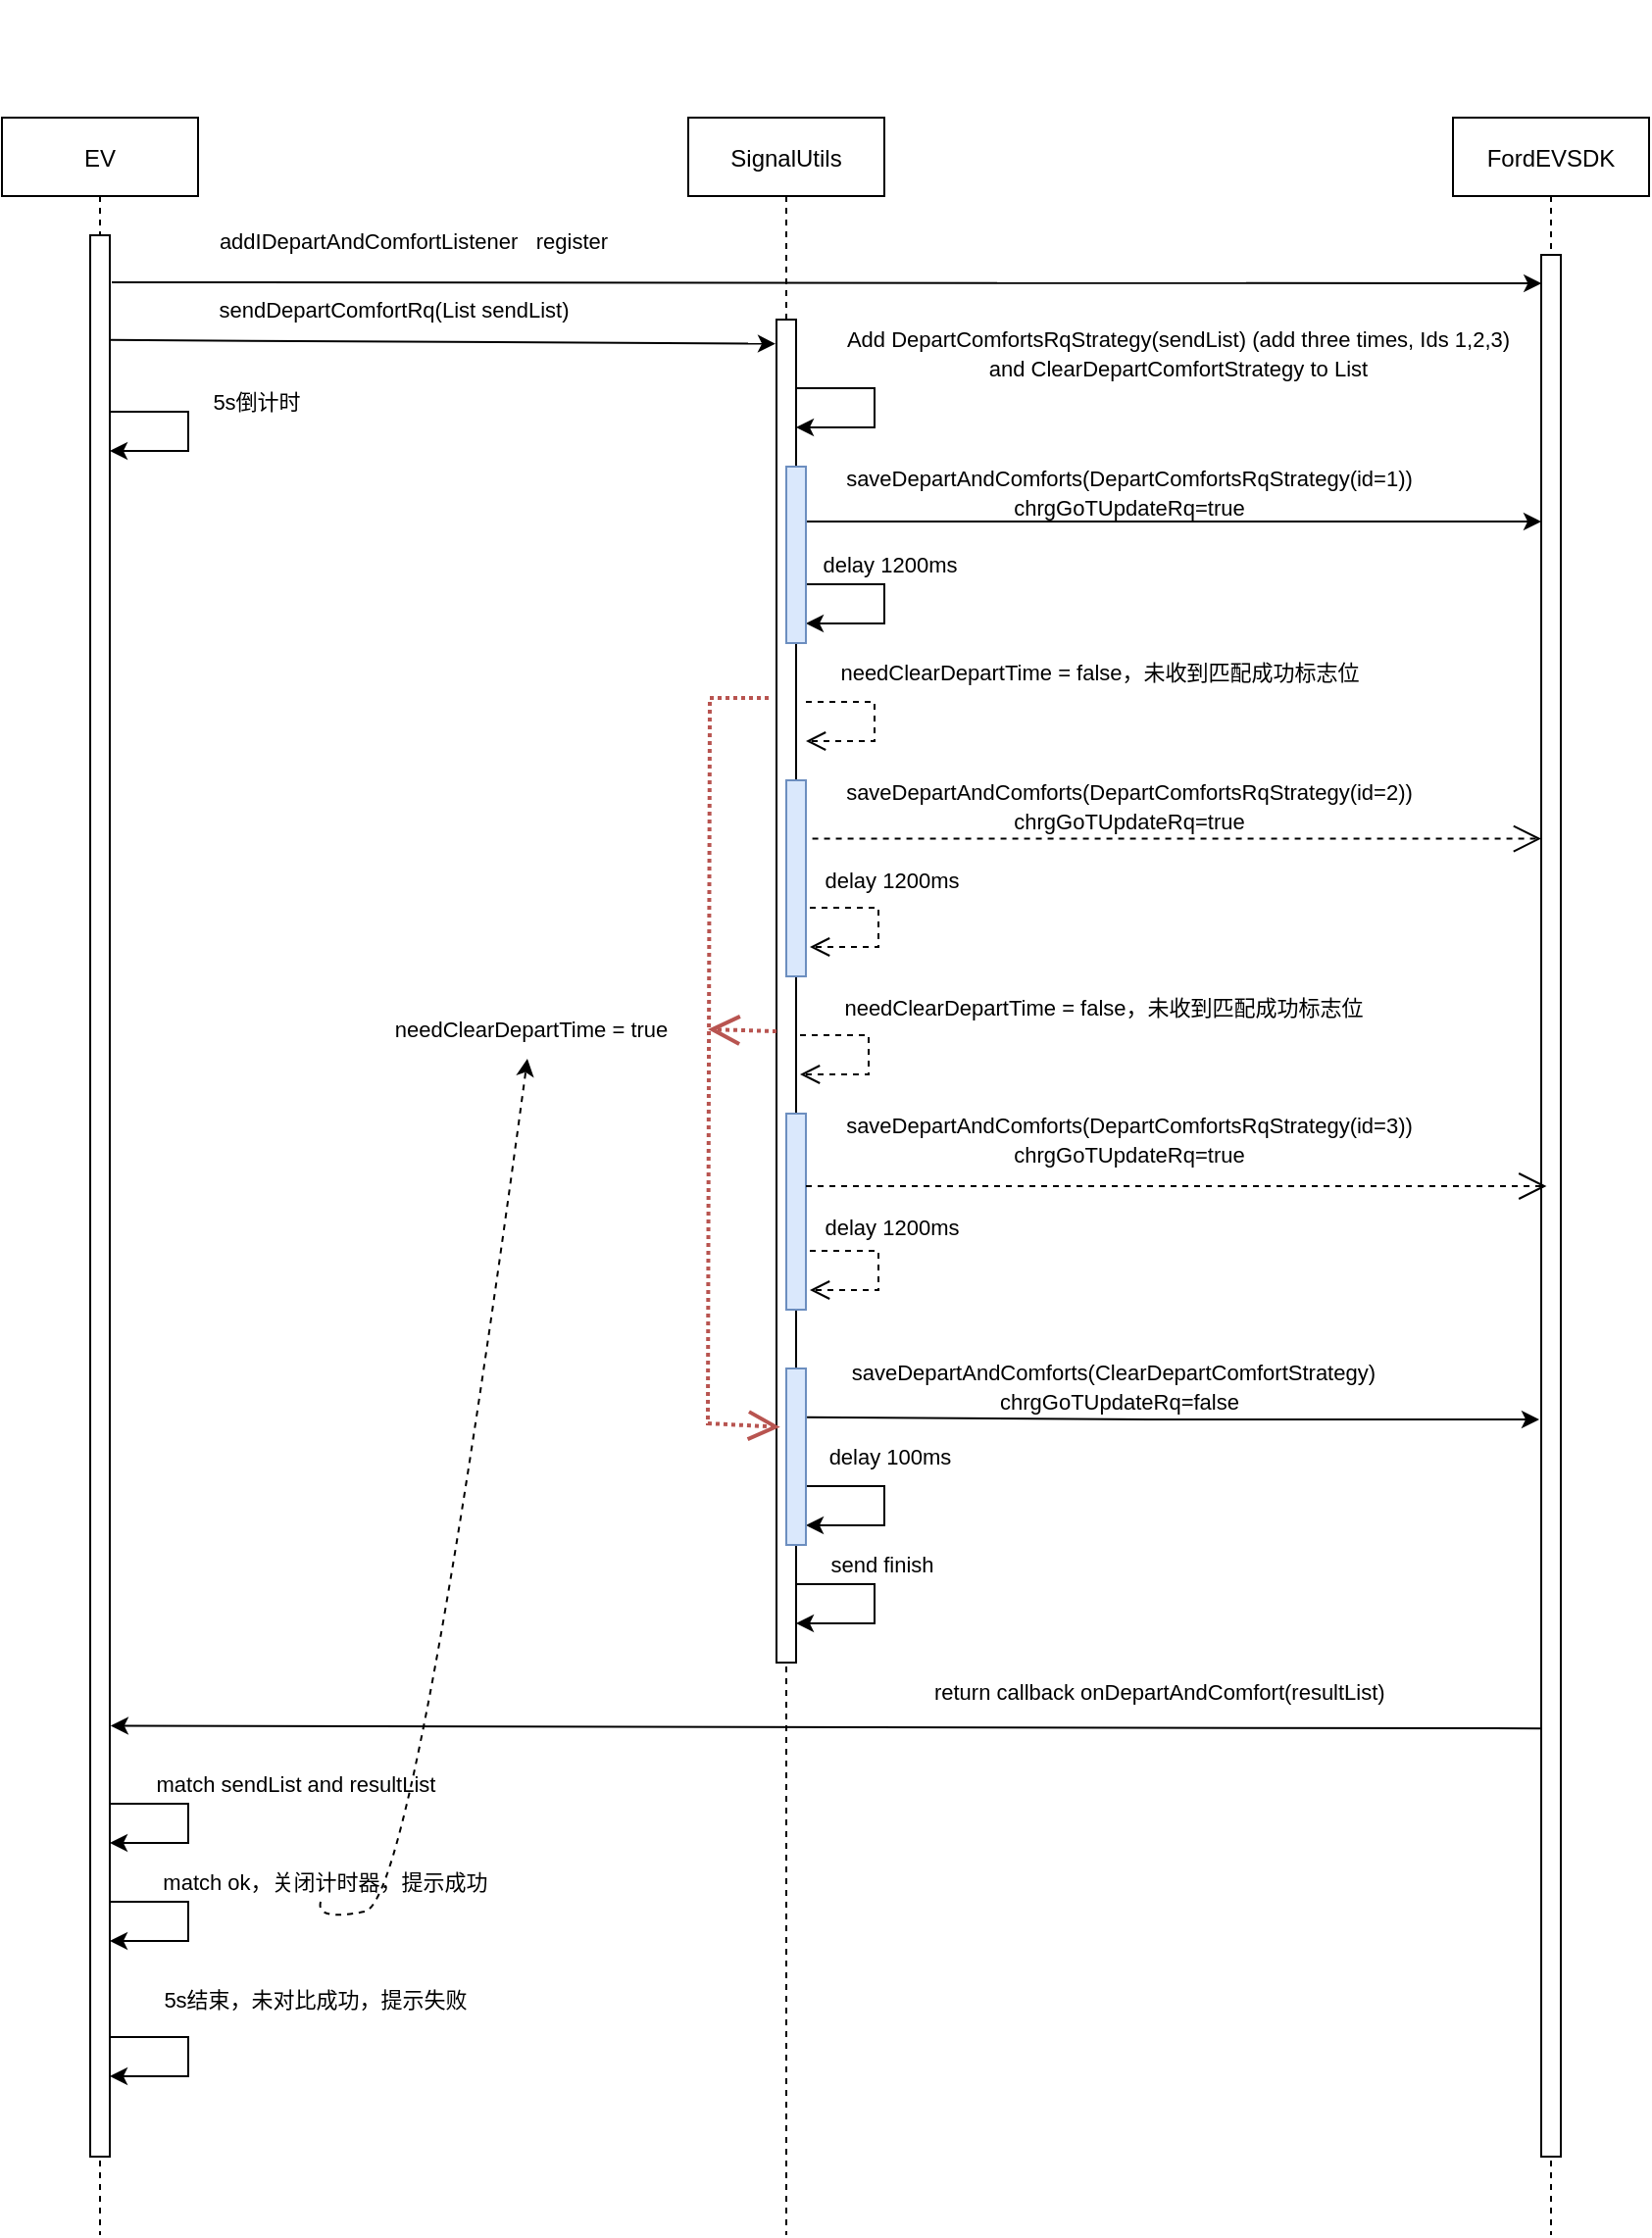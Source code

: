 <mxfile version="17.1.3" type="github" pages="2"><diagram id="kgpKYQtTHZ0yAKxKKP6v" name="Page-1"><mxGraphModel dx="946" dy="494" grid="1" gridSize="10" guides="1" tooltips="1" connect="1" arrows="1" fold="1" page="1" pageScale="1" pageWidth="827" pageHeight="1169" background="#FFFFFF" math="0" shadow="0"><root><mxCell id="0"/><mxCell id="1" parent="0"/><mxCell id="3nuBFxr9cyL0pnOWT2aG-1" value="EV" style="shape=umlLifeline;perimeter=lifelinePerimeter;container=1;collapsible=0;recursiveResize=0;rounded=0;shadow=0;strokeWidth=1;" parent="1" vertex="1"><mxGeometry y="80" width="100" height="1080" as="geometry"/></mxCell><mxCell id="3nuBFxr9cyL0pnOWT2aG-2" value="" style="points=[];perimeter=orthogonalPerimeter;rounded=0;shadow=0;strokeWidth=1;" parent="3nuBFxr9cyL0pnOWT2aG-1" vertex="1"><mxGeometry x="45" y="60" width="10" height="980" as="geometry"/></mxCell><object label="" custom="guaiwuai" placeholders="1" id="u33PJABIVeBGlyHbXben-40"><mxCell style="endArrow=classic;html=1;rounded=0;" parent="3nuBFxr9cyL0pnOWT2aG-1" edge="1"><mxGeometry width="50" height="50" relative="1" as="geometry"><mxPoint x="55" y="860" as="sourcePoint"/><mxPoint x="55" y="880" as="targetPoint"/><Array as="points"><mxPoint x="95" y="860"/><mxPoint x="95" y="880"/></Array></mxGeometry></mxCell></object><object label="" custom="guaiwuai" placeholders="1" id="u33PJABIVeBGlyHbXben-51"><mxCell style="endArrow=classic;html=1;rounded=0;" parent="3nuBFxr9cyL0pnOWT2aG-1" edge="1"><mxGeometry width="50" height="50" relative="1" as="geometry"><mxPoint x="55" y="150" as="sourcePoint"/><mxPoint x="55" y="170" as="targetPoint"/><Array as="points"><mxPoint x="95" y="150"/><mxPoint x="95" y="170"/></Array></mxGeometry></mxCell></object><object label="" custom="guaiwuai" placeholders="1" id="u33PJABIVeBGlyHbXben-52"><mxCell style="endArrow=classic;html=1;rounded=0;" parent="3nuBFxr9cyL0pnOWT2aG-1" edge="1"><mxGeometry width="50" height="50" relative="1" as="geometry"><mxPoint x="55" y="979" as="sourcePoint"/><mxPoint x="55" y="999" as="targetPoint"/><Array as="points"><mxPoint x="95" y="979"/><mxPoint x="95" y="999"/></Array></mxGeometry></mxCell></object><mxCell id="3nuBFxr9cyL0pnOWT2aG-5" value="SignalUtils" style="shape=umlLifeline;perimeter=lifelinePerimeter;container=1;collapsible=0;recursiveResize=0;rounded=0;shadow=0;strokeWidth=1;" parent="1" vertex="1"><mxGeometry x="350" y="80" width="100" height="1080" as="geometry"/></mxCell><mxCell id="3nuBFxr9cyL0pnOWT2aG-6" value="" style="points=[];perimeter=orthogonalPerimeter;rounded=0;shadow=0;strokeWidth=1;" parent="3nuBFxr9cyL0pnOWT2aG-5" vertex="1"><mxGeometry x="45" y="103" width="10" height="685" as="geometry"/></mxCell><mxCell id="We_G-KZyb0YQPLkmT-2E-84" value="" style="html=1;verticalAlign=bottom;endArrow=open;dashed=1;endSize=8;rounded=0;labelBackgroundColor=none;fontFamily=Verdana;fontSize=12;fontColor=#000000;" parent="3nuBFxr9cyL0pnOWT2aG-5" edge="1"><mxGeometry relative="1" as="geometry"><mxPoint x="60" y="298" as="sourcePoint"/><mxPoint x="60" y="318" as="targetPoint"/><Array as="points"><mxPoint x="95" y="298"/><mxPoint x="95" y="318"/></Array></mxGeometry></mxCell><object label="" custom="guaiwuai" placeholders="1" id="-BcTEHxaipuHjrKjKRAh-2"><mxCell style="endArrow=classic;html=1;rounded=0;" parent="3nuBFxr9cyL0pnOWT2aG-5" edge="1"><mxGeometry width="50" height="50" relative="1" as="geometry"><mxPoint x="60" y="238" as="sourcePoint"/><mxPoint x="60" y="258" as="targetPoint"/><Array as="points"><mxPoint x="100" y="238"/><mxPoint x="100" y="258"/></Array></mxGeometry></mxCell></object><object label="" custom="guaiwuai" placeholders="1" id="u33PJABIVeBGlyHbXben-1"><mxCell style="endArrow=classic;html=1;rounded=0;" parent="3nuBFxr9cyL0pnOWT2aG-5" edge="1"><mxGeometry width="50" height="50" relative="1" as="geometry"><mxPoint x="55.0" y="138" as="sourcePoint"/><mxPoint x="55.0" y="158" as="targetPoint"/><Array as="points"><mxPoint x="95" y="138"/><mxPoint x="95" y="158"/></Array></mxGeometry></mxCell></object><mxCell id="u33PJABIVeBGlyHbXben-8" value="" style="html=1;verticalAlign=bottom;endArrow=open;dashed=1;endSize=8;rounded=0;labelBackgroundColor=none;fontFamily=Verdana;fontSize=12;fontColor=#000000;" parent="3nuBFxr9cyL0pnOWT2aG-5" edge="1"><mxGeometry relative="1" as="geometry"><mxPoint x="62" y="403" as="sourcePoint"/><mxPoint x="62" y="423" as="targetPoint"/><Array as="points"><mxPoint x="97" y="403"/><mxPoint x="97" y="423"/></Array></mxGeometry></mxCell><mxCell id="u33PJABIVeBGlyHbXben-11" value="" style="html=1;verticalAlign=bottom;endArrow=open;dashed=1;endSize=8;rounded=0;labelBackgroundColor=none;fontFamily=Verdana;fontSize=12;fontColor=#000000;" parent="3nuBFxr9cyL0pnOWT2aG-5" edge="1"><mxGeometry relative="1" as="geometry"><mxPoint x="57" y="468" as="sourcePoint"/><mxPoint x="57" y="488" as="targetPoint"/><Array as="points"><mxPoint x="92" y="468"/><mxPoint x="92" y="488"/></Array></mxGeometry></mxCell><mxCell id="u33PJABIVeBGlyHbXben-15" value="" style="html=1;verticalAlign=bottom;endArrow=open;dashed=1;endSize=8;rounded=0;labelBackgroundColor=none;fontFamily=Verdana;fontSize=12;fontColor=#000000;" parent="3nuBFxr9cyL0pnOWT2aG-5" edge="1"><mxGeometry relative="1" as="geometry"><mxPoint x="62" y="578" as="sourcePoint"/><mxPoint x="62" y="598" as="targetPoint"/><Array as="points"><mxPoint x="97" y="578"/><mxPoint x="97" y="598"/></Array></mxGeometry></mxCell><object label="" custom="guaiwuai" placeholders="1" id="u33PJABIVeBGlyHbXben-22"><mxCell style="endArrow=classic;html=1;rounded=0;" parent="3nuBFxr9cyL0pnOWT2aG-5" edge="1"><mxGeometry width="50" height="50" relative="1" as="geometry"><mxPoint x="60" y="698" as="sourcePoint"/><mxPoint x="60" y="718" as="targetPoint"/><Array as="points"><mxPoint x="100" y="698"/><mxPoint x="100" y="718"/></Array></mxGeometry></mxCell></object><mxCell id="u33PJABIVeBGlyHbXben-25" value="" style="endArrow=open;endSize=12;dashed=1;html=1;rounded=0;horizontal=1;fontColor=default;labelBackgroundColor=#00CCCC;fillColor=#f8cecc;strokeColor=#b85450;strokeWidth=2;dashPattern=1 1;entryX=-0.314;entryY=0.332;entryDx=0;entryDy=0;entryPerimeter=0;" parent="3nuBFxr9cyL0pnOWT2aG-5" target="u33PJABIVeBGlyHbXben-31" edge="1"><mxGeometry x="-0.037" y="-80" width="160" relative="1" as="geometry"><mxPoint x="41" y="296" as="sourcePoint"/><mxPoint x="44" y="661.75" as="targetPoint"/><Array as="points"><mxPoint x="11" y="296"/><mxPoint x="10" y="666"/></Array><mxPoint y="1" as="offset"/></mxGeometry></mxCell><mxCell id="u33PJABIVeBGlyHbXben-26" value="" style="endArrow=open;endSize=12;dashed=1;html=1;rounded=0;fillColor=#f8cecc;strokeColor=#b85450;strokeWidth=2;dashPattern=1 1;" parent="3nuBFxr9cyL0pnOWT2aG-5" edge="1"><mxGeometry width="160" relative="1" as="geometry"><mxPoint x="45" y="466" as="sourcePoint"/><mxPoint x="10" y="465" as="targetPoint"/></mxGeometry></mxCell><mxCell id="u33PJABIVeBGlyHbXben-30" value="" style="points=[];perimeter=orthogonalPerimeter;rounded=0;shadow=0;strokeWidth=1;fillColor=#dae8fc;strokeColor=#6c8ebf;" parent="3nuBFxr9cyL0pnOWT2aG-5" vertex="1"><mxGeometry x="50" y="508" width="10" height="100" as="geometry"/></mxCell><mxCell id="u33PJABIVeBGlyHbXben-31" value="" style="points=[];perimeter=orthogonalPerimeter;rounded=0;shadow=0;strokeWidth=1;fillColor=#dae8fc;strokeColor=#6c8ebf;" parent="3nuBFxr9cyL0pnOWT2aG-5" vertex="1"><mxGeometry x="50" y="638" width="10" height="90" as="geometry"/></mxCell><object label="" custom="guaiwuai" placeholders="1" id="u33PJABIVeBGlyHbXben-34"><mxCell style="endArrow=classic;html=1;rounded=0;" parent="3nuBFxr9cyL0pnOWT2aG-5" edge="1"><mxGeometry width="50" height="50" relative="1" as="geometry"><mxPoint x="55" y="748" as="sourcePoint"/><mxPoint x="55" y="768" as="targetPoint"/><Array as="points"><mxPoint x="95" y="748"/><mxPoint x="95" y="768"/></Array></mxGeometry></mxCell></object><mxCell id="We_G-KZyb0YQPLkmT-2E-6" value="FordEVSDK" style="shape=umlLifeline;perimeter=lifelinePerimeter;container=1;collapsible=0;recursiveResize=0;rounded=0;shadow=0;strokeWidth=1;" parent="1" vertex="1"><mxGeometry x="740" y="80" width="100" height="1080" as="geometry"/></mxCell><mxCell id="We_G-KZyb0YQPLkmT-2E-7" value="" style="points=[];perimeter=orthogonalPerimeter;rounded=0;shadow=0;strokeWidth=1;" parent="We_G-KZyb0YQPLkmT-2E-6" vertex="1"><mxGeometry x="45" y="70" width="10" height="970" as="geometry"/></mxCell><mxCell id="We_G-KZyb0YQPLkmT-2E-46" value="&lt;span style=&quot;font-size: 11px ; background-color: rgb(255 , 255 , 255) ; line-height: 1.2&quot;&gt;&lt;font face=&quot;Helvetica&quot; style=&quot;line-height: 1&quot;&gt;sendDepartComfortRq(List sendList)&lt;/font&gt;&lt;/span&gt;" style="text;html=1;strokeColor=none;fillColor=none;align=center;verticalAlign=middle;whiteSpace=wrap;rounded=0;labelBackgroundColor=none;fontFamily=Verdana;fontColor=default;" parent="1" vertex="1"><mxGeometry x="90" y="165" width="220" height="25" as="geometry"/></mxCell><mxCell id="We_G-KZyb0YQPLkmT-2E-49" value="" style="endArrow=classic;html=1;rounded=0;labelBackgroundColor=none;fontFamily=Helvetica;fontColor=default;" parent="1" edge="1"><mxGeometry width="50" height="50" relative="1" as="geometry"><mxPoint x="405.0" y="286" as="sourcePoint"/><mxPoint x="785" y="286" as="targetPoint"/><Array as="points"><mxPoint x="575" y="286"/></Array></mxGeometry></mxCell><mxCell id="We_G-KZyb0YQPLkmT-2E-53" value="&lt;span style=&quot;font-family: &amp;quot;helvetica&amp;quot; ; font-size: 11px&quot;&gt;Add DepartComfortsRqStrategy(sendList) (add three times, Ids 1,2,3)&lt;br&gt;&lt;/span&gt;&lt;span style=&quot;font-family: &amp;quot;helvetica&amp;quot; ; font-size: 11px&quot;&gt;and ClearDepartComfortStrategy to&amp;nbsp;&lt;/span&gt;&lt;span style=&quot;font-family: &amp;quot;helvetica&amp;quot; ; font-size: 11px&quot;&gt;List&lt;/span&gt;" style="text;html=1;strokeColor=none;fillColor=none;align=center;verticalAlign=middle;whiteSpace=wrap;rounded=0;labelBackgroundColor=none;fontFamily=Verdana;fontColor=default;" parent="1" vertex="1"><mxGeometry x="410" y="185" width="380" height="30" as="geometry"/></mxCell><mxCell id="We_G-KZyb0YQPLkmT-2E-56" value="" style="endArrow=classic;html=1;rounded=0;labelBackgroundColor=none;fontFamily=Helvetica;fontColor=default;entryX=-0.05;entryY=0.018;entryDx=0;entryDy=0;entryPerimeter=0;exitX=1.2;exitY=0.097;exitDx=0;exitDy=0;exitPerimeter=0;" parent="1" target="3nuBFxr9cyL0pnOWT2aG-6" edge="1"><mxGeometry width="50" height="50" relative="1" as="geometry"><mxPoint x="55" y="193.43" as="sourcePoint"/><mxPoint x="393" y="194.44" as="targetPoint"/></mxGeometry></mxCell><mxCell id="We_G-KZyb0YQPLkmT-2E-61" value="&lt;span style=&quot;font-size: 11px ; background-color: rgb(255 , 255 , 255) ; line-height: 1.2&quot;&gt;&lt;font face=&quot;Helvetica&quot; style=&quot;line-height: 1&quot;&gt;saveDepartAndComforts(DepartComfortsRqStrategy(id=1)) chrgGoTUpdateRq=true&lt;/font&gt;&lt;/span&gt;" style="text;html=1;strokeColor=none;fillColor=none;align=center;verticalAlign=middle;whiteSpace=wrap;rounded=0;labelBackgroundColor=none;fontFamily=Verdana;fontColor=default;" parent="1" vertex="1"><mxGeometry x="400" y="258" width="350" height="25" as="geometry"/></mxCell><mxCell id="We_G-KZyb0YQPLkmT-2E-74" value="&lt;span style=&quot;font-size: 11px ; background-color: rgb(255 , 255 , 255) ; line-height: 1.2&quot;&gt;&lt;font face=&quot;Helvetica&quot; style=&quot;line-height: 1&quot;&gt;delay 1200ms&lt;/font&gt;&lt;/span&gt;" style="text;html=1;strokeColor=none;fillColor=none;align=center;verticalAlign=middle;whiteSpace=wrap;rounded=0;labelBackgroundColor=none;fontFamily=Verdana;fontColor=default;" parent="1" vertex="1"><mxGeometry x="413" y="297.38" width="80" height="21.25" as="geometry"/></mxCell><mxCell id="u33PJABIVeBGlyHbXben-2" value="&lt;span style=&quot;font-size: 11px ; background-color: rgb(255 , 255 , 255) ; line-height: 1.2&quot;&gt;&lt;font face=&quot;Helvetica&quot; style=&quot;line-height: 1&quot;&gt;needClearDepartTime = false，未收到匹配成功标志位&lt;/font&gt;&lt;/span&gt;" style="text;html=1;strokeColor=none;fillColor=none;align=center;verticalAlign=middle;whiteSpace=wrap;rounded=0;labelBackgroundColor=none;fontFamily=Verdana;fontColor=default;" parent="1" vertex="1"><mxGeometry x="410" y="348" width="300" height="30" as="geometry"/></mxCell><mxCell id="u33PJABIVeBGlyHbXben-4" value="&lt;span style=&quot;font-size: 11px ; background-color: rgb(255 , 255 , 255) ; line-height: 1.2&quot;&gt;&lt;font face=&quot;Helvetica&quot; style=&quot;line-height: 1&quot;&gt;saveDepartAndComforts(DepartComfortsRqStrategy(id=2)) chrgGoTUpdateRq=true&lt;/font&gt;&lt;/span&gt;" style="text;html=1;strokeColor=none;fillColor=none;align=center;verticalAlign=middle;whiteSpace=wrap;rounded=0;labelBackgroundColor=none;fontFamily=Verdana;fontColor=default;" parent="1" vertex="1"><mxGeometry x="400" y="418" width="350" height="25" as="geometry"/></mxCell><mxCell id="u33PJABIVeBGlyHbXben-5" value="" style="endArrow=open;endSize=12;dashed=1;html=1;rounded=0;exitX=1.229;exitY=0.84;exitDx=0;exitDy=0;exitPerimeter=0;" parent="1" edge="1"><mxGeometry width="160" relative="1" as="geometry"><mxPoint x="407.29" y="447.8" as="sourcePoint"/><mxPoint x="785" y="447.8" as="targetPoint"/></mxGeometry></mxCell><mxCell id="u33PJABIVeBGlyHbXben-7" value="&lt;span style=&quot;font-size: 11px ; background-color: rgb(255 , 255 , 255) ; line-height: 1.2&quot;&gt;&lt;font face=&quot;Helvetica&quot; style=&quot;line-height: 1&quot;&gt;delay 1200ms&lt;/font&gt;&lt;/span&gt;" style="text;html=1;strokeColor=none;fillColor=none;align=center;verticalAlign=middle;whiteSpace=wrap;rounded=0;labelBackgroundColor=none;fontFamily=Verdana;fontColor=default;" parent="1" vertex="1"><mxGeometry x="414" y="458" width="80" height="21.25" as="geometry"/></mxCell><mxCell id="u33PJABIVeBGlyHbXben-10" value="&lt;span style=&quot;font-size: 11px ; background-color: rgb(255 , 255 , 255) ; line-height: 1.2&quot;&gt;&lt;font face=&quot;Helvetica&quot; style=&quot;line-height: 1&quot;&gt;needClearDepartTime = false，未收到匹配成功标志位&lt;/font&gt;&lt;/span&gt;" style="text;html=1;strokeColor=none;fillColor=none;align=center;verticalAlign=middle;whiteSpace=wrap;rounded=0;labelBackgroundColor=none;fontFamily=Verdana;fontColor=default;" parent="1" vertex="1"><mxGeometry x="412" y="519" width="300" height="30" as="geometry"/></mxCell><mxCell id="u33PJABIVeBGlyHbXben-12" value="&lt;span style=&quot;font-size: 11px ; background-color: rgb(255 , 255 , 255) ; line-height: 1.2&quot;&gt;&lt;font face=&quot;Helvetica&quot; style=&quot;line-height: 1&quot;&gt;saveDepartAndComforts(DepartComfortsRqStrategy(id=3)) chrgGoTUpdateRq=true&lt;/font&gt;&lt;/span&gt;" style="text;html=1;strokeColor=none;fillColor=none;align=center;verticalAlign=middle;whiteSpace=wrap;rounded=0;labelBackgroundColor=none;fontFamily=Verdana;fontColor=default;" parent="1" vertex="1"><mxGeometry x="400" y="588" width="350" height="25" as="geometry"/></mxCell><mxCell id="u33PJABIVeBGlyHbXben-13" value="" style="endArrow=open;endSize=12;dashed=1;html=1;rounded=0;exitX=1.229;exitY=0.84;exitDx=0;exitDy=0;exitPerimeter=0;" parent="1" edge="1"><mxGeometry width="160" relative="1" as="geometry"><mxPoint x="410.0" y="625.0" as="sourcePoint"/><mxPoint x="787.71" y="625.0" as="targetPoint"/></mxGeometry></mxCell><mxCell id="u33PJABIVeBGlyHbXben-14" value="&lt;span style=&quot;font-size: 11px ; background-color: rgb(255 , 255 , 255) ; line-height: 1.2&quot;&gt;&lt;font face=&quot;Helvetica&quot; style=&quot;line-height: 1&quot;&gt;delay 1200ms&lt;/font&gt;&lt;/span&gt;" style="text;html=1;strokeColor=none;fillColor=none;align=center;verticalAlign=middle;whiteSpace=wrap;rounded=0;labelBackgroundColor=none;fontFamily=Verdana;fontColor=default;" parent="1" vertex="1"><mxGeometry x="414" y="635" width="80" height="21.25" as="geometry"/></mxCell><mxCell id="u33PJABIVeBGlyHbXben-16" value="&lt;span style=&quot;font-size: 11px ; background-color: rgb(255 , 255 , 255) ; line-height: 1.2&quot;&gt;&lt;font face=&quot;Helvetica&quot; style=&quot;line-height: 1&quot;&gt;saveDepartAndComforts(ClearDepartComfortStrategy)&amp;nbsp;&amp;nbsp;&lt;br&gt;chrgGoTUpdateRq=false&lt;br&gt;&lt;/font&gt;&lt;/span&gt;" style="text;html=1;strokeColor=none;fillColor=none;align=center;verticalAlign=middle;whiteSpace=wrap;rounded=0;labelBackgroundColor=none;fontFamily=Verdana;fontColor=default;" parent="1" vertex="1"><mxGeometry x="420" y="712" width="300" height="30" as="geometry"/></mxCell><mxCell id="u33PJABIVeBGlyHbXben-17" value="" style="endArrow=classic;html=1;rounded=0;labelBackgroundColor=none;fontFamily=Helvetica;fontColor=default;exitX=1.053;exitY=0.21;exitDx=0;exitDy=0;exitPerimeter=0;" parent="1" edge="1"><mxGeometry width="50" height="50" relative="1" as="geometry"><mxPoint x="410.53" y="742.9" as="sourcePoint"/><mxPoint x="784" y="744" as="targetPoint"/><Array as="points"><mxPoint x="585" y="744"/></Array></mxGeometry></mxCell><mxCell id="u33PJABIVeBGlyHbXben-20" value="&lt;span style=&quot;font-size: 11px ; background-color: rgb(255 , 255 , 255) ; line-height: 1.2&quot;&gt;&lt;font face=&quot;Helvetica&quot; style=&quot;line-height: 1&quot;&gt;delay 100ms&lt;/font&gt;&lt;/span&gt;" style="text;html=1;strokeColor=none;fillColor=none;align=center;verticalAlign=middle;whiteSpace=wrap;rounded=0;labelBackgroundColor=none;fontFamily=Verdana;fontColor=default;" parent="1" vertex="1"><mxGeometry x="408" y="753" width="90" height="20" as="geometry"/></mxCell><mxCell id="u33PJABIVeBGlyHbXben-27" value="&lt;span style=&quot;font-size: 11px ; background-color: rgb(255 , 255 , 255)&quot;&gt;needClearDepartTime = true&lt;/span&gt;" style="text;html=1;strokeColor=none;fillColor=none;align=center;verticalAlign=middle;whiteSpace=wrap;rounded=0;fontColor=default;" parent="1" vertex="1"><mxGeometry x="190" y="530" width="160" height="30" as="geometry"/></mxCell><mxCell id="3nuBFxr9cyL0pnOWT2aG-4" value="" style="points=[];perimeter=orthogonalPerimeter;rounded=0;shadow=0;strokeWidth=1;fillColor=#dae8fc;strokeColor=#6c8ebf;" parent="1" vertex="1"><mxGeometry x="400" y="258" width="10" height="90" as="geometry"/></mxCell><mxCell id="u33PJABIVeBGlyHbXben-29" value="" style="points=[];perimeter=orthogonalPerimeter;rounded=0;shadow=0;strokeWidth=1;fillColor=#dae8fc;strokeColor=#6c8ebf;" parent="1" vertex="1"><mxGeometry x="400" y="418" width="10" height="100" as="geometry"/></mxCell><mxCell id="u33PJABIVeBGlyHbXben-33" value="" style="endArrow=classic;html=1;rounded=1;labelBackgroundColor=#00CCCC;labelBorderColor=#FF00FF;fontColor=default;strokeWidth=1;entryX=1.043;entryY=0.848;entryDx=0;entryDy=0;entryPerimeter=0;exitX=0.043;exitY=0.922;exitDx=0;exitDy=0;exitPerimeter=0;" parent="1" edge="1"><mxGeometry width="50" height="50" relative="1" as="geometry"><mxPoint x="785.43" y="901.6" as="sourcePoint"/><mxPoint x="55.43" y="900.24" as="targetPoint"/></mxGeometry></mxCell><mxCell id="u33PJABIVeBGlyHbXben-35" value="&lt;font face=&quot;Helvetica&quot;&gt;&lt;span style=&quot;font-size: 11px ; background-color: rgb(255 , 255 , 255)&quot;&gt;send finish&lt;/span&gt;&lt;/font&gt;" style="text;html=1;strokeColor=none;fillColor=none;align=center;verticalAlign=middle;whiteSpace=wrap;rounded=0;labelBackgroundColor=none;fontFamily=Verdana;fontColor=default;" parent="1" vertex="1"><mxGeometry x="404" y="808" width="90" height="20" as="geometry"/></mxCell><mxCell id="u33PJABIVeBGlyHbXben-36" value="" style="endArrow=classic;html=1;rounded=0;labelBackgroundColor=none;fontFamily=Helvetica;fontColor=default;exitX=1.2;exitY=0.097;exitDx=0;exitDy=0;exitPerimeter=0;entryX=0.012;entryY=0.015;entryDx=0;entryDy=0;entryPerimeter=0;" parent="1" target="We_G-KZyb0YQPLkmT-2E-7" edge="1"><mxGeometry width="50" height="50" relative="1" as="geometry"><mxPoint x="56" y="163.99" as="sourcePoint"/><mxPoint x="780" y="164" as="targetPoint"/></mxGeometry></mxCell><mxCell id="u33PJABIVeBGlyHbXben-37" value="&lt;span style=&quot;font-size: 11px ; background-color: rgb(255 , 255 , 255) ; line-height: 1.2&quot;&gt;&lt;font face=&quot;Helvetica&quot; style=&quot;line-height: 1&quot;&gt;addIDepartAndComfortListener&amp;nbsp; &amp;nbsp;register&lt;/font&gt;&lt;/span&gt;" style="text;html=1;strokeColor=none;fillColor=none;align=center;verticalAlign=middle;whiteSpace=wrap;rounded=0;labelBackgroundColor=none;fontFamily=Verdana;fontColor=default;" parent="1" vertex="1"><mxGeometry x="80" y="130" width="260" height="25" as="geometry"/></mxCell><mxCell id="u33PJABIVeBGlyHbXben-39" value="&lt;span style=&quot;font-size: 11px ; background-color: rgb(255 , 255 , 255) ; line-height: 1.2&quot;&gt;&lt;font face=&quot;Helvetica&quot; style=&quot;line-height: 1&quot;&gt;return callback onDepartAndComfort(resultList)&amp;nbsp; &amp;nbsp;&lt;br&gt;&lt;/font&gt;&lt;/span&gt;" style="text;html=1;strokeColor=none;fillColor=none;align=center;verticalAlign=middle;whiteSpace=wrap;rounded=0;labelBackgroundColor=none;fontFamily=Verdana;fontColor=default;" parent="1" vertex="1"><mxGeometry x="400" y="870" width="390" height="25" as="geometry"/></mxCell><mxCell id="u33PJABIVeBGlyHbXben-41" value="&lt;font face=&quot;Helvetica&quot;&gt;&lt;span style=&quot;font-size: 11px&quot;&gt;match sendList and resultList&lt;/span&gt;&lt;/font&gt;" style="text;html=1;strokeColor=none;fillColor=none;align=center;verticalAlign=middle;whiteSpace=wrap;rounded=0;labelBackgroundColor=none;fontFamily=Verdana;fontColor=default;" parent="1" vertex="1"><mxGeometry x="60" y="920" width="180" height="20" as="geometry"/></mxCell><object label="" custom="guaiwuai" placeholders="1" id="u33PJABIVeBGlyHbXben-42"><mxCell style="endArrow=classic;html=1;rounded=0;" parent="1" edge="1"><mxGeometry width="50" height="50" relative="1" as="geometry"><mxPoint x="55" y="990" as="sourcePoint"/><mxPoint x="55" y="1010" as="targetPoint"/><Array as="points"><mxPoint x="95" y="990"/><mxPoint x="95" y="1010"/></Array></mxGeometry></mxCell></object><mxCell id="u33PJABIVeBGlyHbXben-43" value="&lt;font face=&quot;Helvetica&quot;&gt;&lt;span style=&quot;font-size: 11px&quot;&gt;match ok，关闭计时器，提示成功&lt;/span&gt;&lt;/font&gt;" style="text;html=1;strokeColor=none;fillColor=none;align=center;verticalAlign=middle;whiteSpace=wrap;rounded=0;labelBackgroundColor=none;fontFamily=Verdana;fontColor=default;" parent="1" vertex="1"><mxGeometry x="70" y="970" width="190" height="20" as="geometry"/></mxCell><mxCell id="u33PJABIVeBGlyHbXben-47" value="" style="curved=1;endArrow=classic;html=1;rounded=1;labelBackgroundColor=#00CCCC;labelBorderColor=#FF00FF;fontColor=default;strokeWidth=1;dashed=1;" parent="1" source="u33PJABIVeBGlyHbXben-43" target="u33PJABIVeBGlyHbXben-27" edge="1"><mxGeometry width="50" height="50" relative="1" as="geometry"><mxPoint x="210" y="1040" as="sourcePoint"/><mxPoint x="260" y="990" as="targetPoint"/><Array as="points"><mxPoint x="160" y="1000"/><mxPoint x="210" y="990"/></Array></mxGeometry></mxCell><mxCell id="u33PJABIVeBGlyHbXben-50" value="&lt;font face=&quot;Helvetica&quot;&gt;&lt;span style=&quot;font-size: 11px&quot;&gt;5s倒计时&lt;/span&gt;&lt;/font&gt;" style="text;html=1;strokeColor=none;fillColor=none;align=center;verticalAlign=middle;whiteSpace=wrap;rounded=0;labelBackgroundColor=none;fontFamily=Verdana;fontColor=default;" parent="1" vertex="1"><mxGeometry x="40" y="215" width="180" height="20" as="geometry"/></mxCell><mxCell id="u33PJABIVeBGlyHbXben-54" value="&lt;font face=&quot;Helvetica&quot;&gt;&lt;span style=&quot;font-size: 11px&quot;&gt;5s结束，未对比成功，提示失败&lt;/span&gt;&lt;/font&gt;" style="text;html=1;strokeColor=none;fillColor=none;align=center;verticalAlign=middle;whiteSpace=wrap;rounded=0;labelBackgroundColor=none;fontFamily=Verdana;fontColor=default;" parent="1" vertex="1"><mxGeometry x="70" y="1030" width="180" height="20" as="geometry"/></mxCell><mxCell id="WuxtwsW6mrTfbZNcdFEm-1" value="&lt;h1&gt;&lt;br&gt;&lt;/h1&gt;" style="text;html=1;strokeColor=none;fillColor=none;spacing=5;spacingTop=-20;whiteSpace=wrap;overflow=hidden;rounded=0;" vertex="1" parent="1"><mxGeometry x="510" y="30" width="190" height="120" as="geometry"/></mxCell></root></mxGraphModel></diagram><diagram id="k73rmPaJvsIZFfdMMrzq" name="第 2 页"><mxGraphModel dx="946" dy="494" grid="1" gridSize="10" guides="1" tooltips="1" connect="1" arrows="1" fold="1" page="1" pageScale="1" pageWidth="827" pageHeight="1169" math="0" shadow="0"><root><mxCell id="mEOgrYx-svWfFPejbQJb-0"/><mxCell id="mEOgrYx-svWfFPejbQJb-1" parent="mEOgrYx-svWfFPejbQJb-0"/><mxCell id="mEOgrYx-svWfFPejbQJb-2" value="按时出发" style="shape=umlLifeline;perimeter=lifelinePerimeter;container=1;collapsible=0;recursiveResize=0;rounded=0;shadow=0;strokeWidth=1;" vertex="1" parent="mEOgrYx-svWfFPejbQJb-1"><mxGeometry y="80" width="100" height="1080" as="geometry"/></mxCell><mxCell id="mEOgrYx-svWfFPejbQJb-3" value="" style="points=[];perimeter=orthogonalPerimeter;rounded=0;shadow=0;strokeWidth=1;" vertex="1" parent="mEOgrYx-svWfFPejbQJb-2"><mxGeometry x="45" y="60" width="10" height="980" as="geometry"/></mxCell><object label="" custom="guaiwuai" placeholders="1" id="mEOgrYx-svWfFPejbQJb-4"><mxCell style="endArrow=classic;html=1;rounded=0;" edge="1" parent="mEOgrYx-svWfFPejbQJb-2"><mxGeometry width="50" height="50" relative="1" as="geometry"><mxPoint x="55" y="860" as="sourcePoint"/><mxPoint x="55" y="880" as="targetPoint"/><Array as="points"><mxPoint x="95" y="860"/><mxPoint x="95" y="880"/></Array></mxGeometry></mxCell></object><object label="" custom="guaiwuai" placeholders="1" id="mEOgrYx-svWfFPejbQJb-5"><mxCell style="endArrow=classic;html=1;rounded=0;" edge="1" parent="mEOgrYx-svWfFPejbQJb-2"><mxGeometry width="50" height="50" relative="1" as="geometry"><mxPoint x="55" y="150" as="sourcePoint"/><mxPoint x="55" y="170" as="targetPoint"/><Array as="points"><mxPoint x="95" y="150"/><mxPoint x="95" y="170"/></Array></mxGeometry></mxCell></object><object label="" custom="guaiwuai" placeholders="1" id="mEOgrYx-svWfFPejbQJb-6"><mxCell style="endArrow=classic;html=1;rounded=0;" edge="1" parent="mEOgrYx-svWfFPejbQJb-2"><mxGeometry width="50" height="50" relative="1" as="geometry"><mxPoint x="55" y="979" as="sourcePoint"/><mxPoint x="55" y="999" as="targetPoint"/><Array as="points"><mxPoint x="95" y="979"/><mxPoint x="95" y="999"/></Array></mxGeometry></mxCell></object><mxCell id="mEOgrYx-svWfFPejbQJb-7" value="SignalUtils" style="shape=umlLifeline;perimeter=lifelinePerimeter;container=1;collapsible=0;recursiveResize=0;rounded=0;shadow=0;strokeWidth=1;" vertex="1" parent="mEOgrYx-svWfFPejbQJb-1"><mxGeometry x="350" y="80" width="100" height="1080" as="geometry"/></mxCell><mxCell id="mEOgrYx-svWfFPejbQJb-8" value="" style="points=[];perimeter=orthogonalPerimeter;rounded=0;shadow=0;strokeWidth=1;" vertex="1" parent="mEOgrYx-svWfFPejbQJb-7"><mxGeometry x="45" y="103" width="10" height="685" as="geometry"/></mxCell><mxCell id="mEOgrYx-svWfFPejbQJb-9" value="" style="html=1;verticalAlign=bottom;endArrow=open;dashed=1;endSize=8;rounded=0;labelBackgroundColor=none;fontFamily=Verdana;fontSize=12;fontColor=#000000;" edge="1" parent="mEOgrYx-svWfFPejbQJb-7"><mxGeometry relative="1" as="geometry"><mxPoint x="60" y="298" as="sourcePoint"/><mxPoint x="60" y="318" as="targetPoint"/><Array as="points"><mxPoint x="95" y="298"/><mxPoint x="95" y="318"/></Array></mxGeometry></mxCell><object label="" custom="guaiwuai" placeholders="1" id="mEOgrYx-svWfFPejbQJb-10"><mxCell style="endArrow=classic;html=1;rounded=0;" edge="1" parent="mEOgrYx-svWfFPejbQJb-7"><mxGeometry width="50" height="50" relative="1" as="geometry"><mxPoint x="60" y="238" as="sourcePoint"/><mxPoint x="60" y="258" as="targetPoint"/><Array as="points"><mxPoint x="100" y="238"/><mxPoint x="100" y="258"/></Array></mxGeometry></mxCell></object><object label="" custom="guaiwuai" placeholders="1" id="mEOgrYx-svWfFPejbQJb-11"><mxCell style="endArrow=classic;html=1;rounded=0;" edge="1" parent="mEOgrYx-svWfFPejbQJb-7"><mxGeometry width="50" height="50" relative="1" as="geometry"><mxPoint x="55.0" y="138" as="sourcePoint"/><mxPoint x="55.0" y="158" as="targetPoint"/><Array as="points"><mxPoint x="95" y="138"/><mxPoint x="95" y="158"/></Array></mxGeometry></mxCell></object><mxCell id="mEOgrYx-svWfFPejbQJb-12" value="" style="html=1;verticalAlign=bottom;endArrow=open;dashed=1;endSize=8;rounded=0;labelBackgroundColor=none;fontFamily=Verdana;fontSize=12;fontColor=#000000;" edge="1" parent="mEOgrYx-svWfFPejbQJb-7"><mxGeometry relative="1" as="geometry"><mxPoint x="62" y="403" as="sourcePoint"/><mxPoint x="62" y="423" as="targetPoint"/><Array as="points"><mxPoint x="97" y="403"/><mxPoint x="97" y="423"/></Array></mxGeometry></mxCell><mxCell id="mEOgrYx-svWfFPejbQJb-13" value="" style="html=1;verticalAlign=bottom;endArrow=open;dashed=1;endSize=8;rounded=0;labelBackgroundColor=none;fontFamily=Verdana;fontSize=12;fontColor=#000000;" edge="1" parent="mEOgrYx-svWfFPejbQJb-7"><mxGeometry relative="1" as="geometry"><mxPoint x="57" y="468" as="sourcePoint"/><mxPoint x="57" y="488" as="targetPoint"/><Array as="points"><mxPoint x="92" y="468"/><mxPoint x="92" y="488"/></Array></mxGeometry></mxCell><mxCell id="mEOgrYx-svWfFPejbQJb-14" value="" style="html=1;verticalAlign=bottom;endArrow=open;dashed=1;endSize=8;rounded=0;labelBackgroundColor=none;fontFamily=Verdana;fontSize=12;fontColor=#000000;" edge="1" parent="mEOgrYx-svWfFPejbQJb-7"><mxGeometry relative="1" as="geometry"><mxPoint x="62" y="578" as="sourcePoint"/><mxPoint x="62" y="598" as="targetPoint"/><Array as="points"><mxPoint x="97" y="578"/><mxPoint x="97" y="598"/></Array></mxGeometry></mxCell><object label="" custom="guaiwuai" placeholders="1" id="mEOgrYx-svWfFPejbQJb-15"><mxCell style="endArrow=classic;html=1;rounded=0;" edge="1" parent="mEOgrYx-svWfFPejbQJb-7"><mxGeometry width="50" height="50" relative="1" as="geometry"><mxPoint x="60" y="698" as="sourcePoint"/><mxPoint x="60" y="718" as="targetPoint"/><Array as="points"><mxPoint x="100" y="698"/><mxPoint x="100" y="718"/></Array></mxGeometry></mxCell></object><mxCell id="mEOgrYx-svWfFPejbQJb-16" value="" style="endArrow=open;endSize=12;dashed=1;html=1;rounded=0;horizontal=1;fontColor=default;labelBackgroundColor=#00CCCC;fillColor=#f8cecc;strokeColor=#b85450;strokeWidth=2;dashPattern=1 1;entryX=-0.314;entryY=0.332;entryDx=0;entryDy=0;entryPerimeter=0;" edge="1" parent="mEOgrYx-svWfFPejbQJb-7" target="mEOgrYx-svWfFPejbQJb-19"><mxGeometry x="-0.037" y="-80" width="160" relative="1" as="geometry"><mxPoint x="41" y="296" as="sourcePoint"/><mxPoint x="44" y="661.75" as="targetPoint"/><Array as="points"><mxPoint x="11" y="296"/><mxPoint x="10" y="666"/></Array><mxPoint y="1" as="offset"/></mxGeometry></mxCell><mxCell id="mEOgrYx-svWfFPejbQJb-17" value="" style="endArrow=open;endSize=12;dashed=1;html=1;rounded=0;fillColor=#f8cecc;strokeColor=#b85450;strokeWidth=2;dashPattern=1 1;" edge="1" parent="mEOgrYx-svWfFPejbQJb-7"><mxGeometry width="160" relative="1" as="geometry"><mxPoint x="45" y="466" as="sourcePoint"/><mxPoint x="10" y="465" as="targetPoint"/></mxGeometry></mxCell><mxCell id="mEOgrYx-svWfFPejbQJb-18" value="" style="points=[];perimeter=orthogonalPerimeter;rounded=0;shadow=0;strokeWidth=1;fillColor=#dae8fc;strokeColor=#6c8ebf;" vertex="1" parent="mEOgrYx-svWfFPejbQJb-7"><mxGeometry x="50" y="508" width="10" height="100" as="geometry"/></mxCell><mxCell id="mEOgrYx-svWfFPejbQJb-19" value="" style="points=[];perimeter=orthogonalPerimeter;rounded=0;shadow=0;strokeWidth=1;fillColor=#dae8fc;strokeColor=#6c8ebf;" vertex="1" parent="mEOgrYx-svWfFPejbQJb-7"><mxGeometry x="50" y="638" width="10" height="90" as="geometry"/></mxCell><object label="" custom="guaiwuai" placeholders="1" id="mEOgrYx-svWfFPejbQJb-20"><mxCell style="endArrow=classic;html=1;rounded=0;" edge="1" parent="mEOgrYx-svWfFPejbQJb-7"><mxGeometry width="50" height="50" relative="1" as="geometry"><mxPoint x="55" y="748" as="sourcePoint"/><mxPoint x="55" y="768" as="targetPoint"/><Array as="points"><mxPoint x="95" y="748"/><mxPoint x="95" y="768"/></Array></mxGeometry></mxCell></object><mxCell id="mEOgrYx-svWfFPejbQJb-21" value="FordEVSDK" style="shape=umlLifeline;perimeter=lifelinePerimeter;container=1;collapsible=0;recursiveResize=0;rounded=0;shadow=0;strokeWidth=1;" vertex="1" parent="mEOgrYx-svWfFPejbQJb-1"><mxGeometry x="740" y="80" width="100" height="1080" as="geometry"/></mxCell><mxCell id="mEOgrYx-svWfFPejbQJb-22" value="" style="points=[];perimeter=orthogonalPerimeter;rounded=0;shadow=0;strokeWidth=1;" vertex="1" parent="mEOgrYx-svWfFPejbQJb-21"><mxGeometry x="45" y="70" width="10" height="970" as="geometry"/></mxCell><mxCell id="mEOgrYx-svWfFPejbQJb-23" value="&lt;span style=&quot;font-size: 11px ; background-color: rgb(255 , 255 , 255) ; line-height: 1.2&quot;&gt;&lt;font face=&quot;Helvetica&quot; style=&quot;line-height: 1&quot;&gt;sendChargePlan(ChargePlan sendChangePlan)&lt;/font&gt;&lt;/span&gt;" style="text;html=1;strokeColor=none;fillColor=none;align=center;verticalAlign=middle;whiteSpace=wrap;rounded=0;labelBackgroundColor=none;fontFamily=Verdana;fontColor=default;" vertex="1" parent="mEOgrYx-svWfFPejbQJb-1"><mxGeometry x="90" y="165" width="270" height="25" as="geometry"/></mxCell><mxCell id="mEOgrYx-svWfFPejbQJb-24" value="" style="endArrow=classic;html=1;rounded=0;labelBackgroundColor=none;fontFamily=Helvetica;fontColor=default;" edge="1" parent="mEOgrYx-svWfFPejbQJb-1"><mxGeometry width="50" height="50" relative="1" as="geometry"><mxPoint x="405.0" y="286" as="sourcePoint"/><mxPoint x="785" y="286" as="targetPoint"/><Array as="points"><mxPoint x="575" y="286"/></Array></mxGeometry></mxCell><mxCell id="mEOgrYx-svWfFPejbQJb-25" value="&lt;font face=&quot;helvetica&quot;&gt;&lt;span style=&quot;font-size: 11px&quot;&gt;Add three&amp;nbsp;&lt;/span&gt;&lt;span style=&quot;font-size: 11px&quot;&gt;ChargePlanRqStrategy(&lt;/span&gt;&lt;/font&gt;&lt;span style=&quot;font-family: &amp;#34;helvetica&amp;#34; ; font-size: 11px ; background-color: rgb(255 , 255 , 255)&quot;&gt;sendChangePlan&lt;/span&gt;&lt;font face=&quot;helvetica&quot;&gt;&lt;span style=&quot;font-size: 11px&quot;&gt;)&amp;nbsp;&lt;/span&gt;&lt;/font&gt;&lt;br&gt;&lt;font face=&quot;helvetica&quot;&gt;&lt;span style=&quot;font-size: 11px&quot;&gt;and&amp;nbsp;&lt;/span&gt;&lt;/font&gt;&lt;span style=&quot;font-family: &amp;#34;helvetica&amp;#34; ; font-size: 11px&quot;&gt;ClearChargePlanStrategy&lt;/span&gt;&lt;font face=&quot;helvetica&quot;&gt;&lt;span style=&quot;font-size: 11px&quot;&gt;&amp;nbsp;to&amp;nbsp;&lt;/span&gt;&lt;/font&gt;&lt;span style=&quot;font-family: &amp;#34;helvetica&amp;#34; ; font-size: 11px&quot;&gt;List&lt;/span&gt;" style="text;html=1;strokeColor=none;fillColor=none;align=center;verticalAlign=middle;whiteSpace=wrap;rounded=0;labelBackgroundColor=none;fontFamily=Verdana;fontColor=default;" vertex="1" parent="mEOgrYx-svWfFPejbQJb-1"><mxGeometry x="351" y="186" width="419" height="30" as="geometry"/></mxCell><mxCell id="mEOgrYx-svWfFPejbQJb-26" value="" style="endArrow=classic;html=1;rounded=0;labelBackgroundColor=none;fontFamily=Helvetica;fontColor=default;entryX=-0.05;entryY=0.018;entryDx=0;entryDy=0;entryPerimeter=0;exitX=1.2;exitY=0.097;exitDx=0;exitDy=0;exitPerimeter=0;" edge="1" parent="mEOgrYx-svWfFPejbQJb-1" target="mEOgrYx-svWfFPejbQJb-8"><mxGeometry width="50" height="50" relative="1" as="geometry"><mxPoint x="55" y="193.43" as="sourcePoint"/><mxPoint x="393" y="194.44" as="targetPoint"/></mxGeometry></mxCell><mxCell id="mEOgrYx-svWfFPejbQJb-27" value="&lt;span style=&quot;font-size: 11px ; background-color: rgb(255 , 255 , 255) ; line-height: 1.2&quot;&gt;&lt;font face=&quot;Helvetica&quot; style=&quot;line-height: 1&quot;&gt;sendChargePlanReq(&lt;span style=&quot;font-family: &amp;#34;helvetica&amp;#34; ; background-color: rgb(248 , 249 , 250)&quot;&gt;ChargePlanRqStrategy&lt;/span&gt;)&amp;nbsp;&lt;br&gt;&lt;span style=&quot;font-family: &amp;#34;helvetica&amp;#34; ; background-color: rgb(248 , 249 , 250)&quot;&gt;OnbChrgPrflUpdate_B_Rq&amp;nbsp;&lt;/span&gt;=true&lt;/font&gt;&lt;/span&gt;" style="text;html=1;strokeColor=none;fillColor=none;align=center;verticalAlign=middle;whiteSpace=wrap;rounded=0;labelBackgroundColor=none;fontFamily=Verdana;fontColor=default;" vertex="1" parent="mEOgrYx-svWfFPejbQJb-1"><mxGeometry x="400" y="258" width="350" height="25" as="geometry"/></mxCell><mxCell id="mEOgrYx-svWfFPejbQJb-28" value="&lt;span style=&quot;font-size: 11px ; background-color: rgb(255 , 255 , 255) ; line-height: 1.2&quot;&gt;&lt;font face=&quot;Helvetica&quot; style=&quot;line-height: 1&quot;&gt;delay 1200ms&lt;/font&gt;&lt;/span&gt;" style="text;html=1;strokeColor=none;fillColor=none;align=center;verticalAlign=middle;whiteSpace=wrap;rounded=0;labelBackgroundColor=none;fontFamily=Verdana;fontColor=default;" vertex="1" parent="mEOgrYx-svWfFPejbQJb-1"><mxGeometry x="413" y="297.38" width="80" height="21.25" as="geometry"/></mxCell><mxCell id="mEOgrYx-svWfFPejbQJb-29" value="&lt;span style=&quot;font-size: 11px ; background-color: rgb(255 , 255 , 255) ; line-height: 1.2&quot;&gt;&lt;font face=&quot;Helvetica&quot; style=&quot;line-height: 1&quot;&gt;needClearChargePlan = false，未收到匹配成功标志位&lt;/font&gt;&lt;/span&gt;" style="text;html=1;strokeColor=none;fillColor=none;align=center;verticalAlign=middle;whiteSpace=wrap;rounded=0;labelBackgroundColor=none;fontFamily=Verdana;fontColor=default;" vertex="1" parent="mEOgrYx-svWfFPejbQJb-1"><mxGeometry x="410" y="348" width="300" height="30" as="geometry"/></mxCell><mxCell id="mEOgrYx-svWfFPejbQJb-30" value="&lt;span style=&quot;font-family: &amp;#34;helvetica&amp;#34; ; font-size: 11px ; background-color: rgb(255 , 255 , 255)&quot;&gt;sendChargePlanReq(&lt;/span&gt;&lt;span style=&quot;font-size: 11px ; font-family: &amp;#34;helvetica&amp;#34;&quot;&gt;ChargePlanRqStrategy&lt;/span&gt;&lt;span style=&quot;font-family: &amp;#34;helvetica&amp;#34; ; font-size: 11px ; background-color: rgb(255 , 255 , 255)&quot;&gt;)&amp;nbsp;&lt;/span&gt;&lt;br style=&quot;font-family: &amp;#34;helvetica&amp;#34; ; font-size: 11px ; background-color: rgb(255 , 255 , 255)&quot;&gt;&lt;span style=&quot;font-size: 11px ; font-family: &amp;#34;helvetica&amp;#34;&quot;&gt;OnbChrgPrflUpdate_B_Rq&amp;nbsp;&lt;/span&gt;&lt;span style=&quot;font-family: &amp;#34;helvetica&amp;#34; ; font-size: 11px ; background-color: rgb(255 , 255 , 255)&quot;&gt;=true&lt;/span&gt;" style="text;html=1;strokeColor=none;fillColor=none;align=center;verticalAlign=middle;whiteSpace=wrap;rounded=0;labelBackgroundColor=none;fontFamily=Verdana;fontColor=default;" vertex="1" parent="mEOgrYx-svWfFPejbQJb-1"><mxGeometry x="400" y="418" width="350" height="25" as="geometry"/></mxCell><mxCell id="mEOgrYx-svWfFPejbQJb-31" value="" style="endArrow=open;endSize=12;dashed=1;html=1;rounded=0;exitX=1.229;exitY=0.84;exitDx=0;exitDy=0;exitPerimeter=0;" edge="1" parent="mEOgrYx-svWfFPejbQJb-1"><mxGeometry width="160" relative="1" as="geometry"><mxPoint x="407.29" y="447.8" as="sourcePoint"/><mxPoint x="785" y="447.8" as="targetPoint"/></mxGeometry></mxCell><mxCell id="mEOgrYx-svWfFPejbQJb-32" value="&lt;span style=&quot;font-size: 11px ; background-color: rgb(255 , 255 , 255) ; line-height: 1.2&quot;&gt;&lt;font face=&quot;Helvetica&quot; style=&quot;line-height: 1&quot;&gt;delay 1200ms&lt;/font&gt;&lt;/span&gt;" style="text;html=1;strokeColor=none;fillColor=none;align=center;verticalAlign=middle;whiteSpace=wrap;rounded=0;labelBackgroundColor=none;fontFamily=Verdana;fontColor=default;" vertex="1" parent="mEOgrYx-svWfFPejbQJb-1"><mxGeometry x="414" y="458" width="80" height="21.25" as="geometry"/></mxCell><mxCell id="mEOgrYx-svWfFPejbQJb-33" value="&lt;span style=&quot;font-size: 11px ; background-color: rgb(255 , 255 , 255) ; line-height: 1.2&quot;&gt;&lt;font face=&quot;Helvetica&quot; style=&quot;line-height: 1&quot;&gt;needClearChargePlan = false，未收到匹配成功标志位&lt;/font&gt;&lt;/span&gt;" style="text;html=1;strokeColor=none;fillColor=none;align=center;verticalAlign=middle;whiteSpace=wrap;rounded=0;labelBackgroundColor=none;fontFamily=Verdana;fontColor=default;" vertex="1" parent="mEOgrYx-svWfFPejbQJb-1"><mxGeometry x="412" y="519" width="300" height="30" as="geometry"/></mxCell><mxCell id="mEOgrYx-svWfFPejbQJb-34" value="&lt;span style=&quot;font-family: &amp;#34;helvetica&amp;#34; ; font-size: 11px ; background-color: rgb(255 , 255 , 255)&quot;&gt;sendChargePlanReq(&lt;/span&gt;&lt;span style=&quot;font-size: 11px ; font-family: &amp;#34;helvetica&amp;#34;&quot;&gt;ChargePlanRqStrategy&lt;/span&gt;&lt;span style=&quot;font-family: &amp;#34;helvetica&amp;#34; ; font-size: 11px ; background-color: rgb(255 , 255 , 255)&quot;&gt;)&amp;nbsp;&lt;/span&gt;&lt;br style=&quot;font-family: &amp;#34;helvetica&amp;#34; ; font-size: 11px ; background-color: rgb(255 , 255 , 255)&quot;&gt;&lt;span style=&quot;font-size: 11px ; font-family: &amp;#34;helvetica&amp;#34;&quot;&gt;OnbChrgPrflUpdate_B_Rq&amp;nbsp;&lt;/span&gt;&lt;span style=&quot;font-family: &amp;#34;helvetica&amp;#34; ; font-size: 11px ; background-color: rgb(255 , 255 , 255)&quot;&gt;=true&lt;/span&gt;" style="text;html=1;strokeColor=none;fillColor=none;align=center;verticalAlign=middle;whiteSpace=wrap;rounded=0;labelBackgroundColor=none;fontFamily=Verdana;fontColor=default;" vertex="1" parent="mEOgrYx-svWfFPejbQJb-1"><mxGeometry x="400" y="592" width="350" height="25" as="geometry"/></mxCell><mxCell id="mEOgrYx-svWfFPejbQJb-35" value="" style="endArrow=open;endSize=12;dashed=1;html=1;rounded=0;exitX=1.229;exitY=0.84;exitDx=0;exitDy=0;exitPerimeter=0;" edge="1" parent="mEOgrYx-svWfFPejbQJb-1"><mxGeometry width="160" relative="1" as="geometry"><mxPoint x="410" y="625.0" as="sourcePoint"/><mxPoint x="787.71" y="625.0" as="targetPoint"/></mxGeometry></mxCell><mxCell id="mEOgrYx-svWfFPejbQJb-36" value="&lt;span style=&quot;font-size: 11px ; background-color: rgb(255 , 255 , 255) ; line-height: 1.2&quot;&gt;&lt;font face=&quot;Helvetica&quot; style=&quot;line-height: 1&quot;&gt;delay 1200ms&lt;/font&gt;&lt;/span&gt;" style="text;html=1;strokeColor=none;fillColor=none;align=center;verticalAlign=middle;whiteSpace=wrap;rounded=0;labelBackgroundColor=none;fontFamily=Verdana;fontColor=default;" vertex="1" parent="mEOgrYx-svWfFPejbQJb-1"><mxGeometry x="414" y="635" width="80" height="21.25" as="geometry"/></mxCell><mxCell id="mEOgrYx-svWfFPejbQJb-37" value="&lt;span style=&quot;font-size: 11px ; background-color: rgb(255 , 255 , 255) ; line-height: 1.2&quot;&gt;&lt;font face=&quot;Helvetica&quot; style=&quot;line-height: 1&quot;&gt;&lt;span style=&quot;font-family: &amp;#34;helvetica&amp;#34;&quot;&gt;sendChargePlanReq&lt;/span&gt;(&lt;span style=&quot;font-family: &amp;#34;helvetica&amp;#34; ; background-color: rgb(248 , 249 , 250)&quot;&gt;ClearChargePlanStrategy&lt;/span&gt;)&amp;nbsp;&amp;nbsp;&lt;br&gt;&lt;span style=&quot;font-family: &amp;#34;helvetica&amp;#34; ; background-color: rgb(248 , 249 , 250)&quot;&gt;OnbChrgPrflUpdate_B_Rq&lt;/span&gt;=false&lt;br&gt;&lt;/font&gt;&lt;/span&gt;" style="text;html=1;strokeColor=none;fillColor=none;align=center;verticalAlign=middle;whiteSpace=wrap;rounded=0;labelBackgroundColor=none;fontFamily=Verdana;fontColor=default;" vertex="1" parent="mEOgrYx-svWfFPejbQJb-1"><mxGeometry x="420" y="712" width="300" height="30" as="geometry"/></mxCell><mxCell id="mEOgrYx-svWfFPejbQJb-38" value="" style="endArrow=classic;html=1;rounded=0;labelBackgroundColor=none;fontFamily=Helvetica;fontColor=default;exitX=1.053;exitY=0.21;exitDx=0;exitDy=0;exitPerimeter=0;" edge="1" parent="mEOgrYx-svWfFPejbQJb-1"><mxGeometry width="50" height="50" relative="1" as="geometry"><mxPoint x="410.53" y="742.9" as="sourcePoint"/><mxPoint x="784" y="744" as="targetPoint"/><Array as="points"><mxPoint x="585" y="744"/></Array></mxGeometry></mxCell><mxCell id="mEOgrYx-svWfFPejbQJb-39" value="&lt;span style=&quot;font-size: 11px ; background-color: rgb(255 , 255 , 255) ; line-height: 1.2&quot;&gt;&lt;font face=&quot;Helvetica&quot; style=&quot;line-height: 1&quot;&gt;delay 100ms&lt;/font&gt;&lt;/span&gt;" style="text;html=1;strokeColor=none;fillColor=none;align=center;verticalAlign=middle;whiteSpace=wrap;rounded=0;labelBackgroundColor=none;fontFamily=Verdana;fontColor=default;" vertex="1" parent="mEOgrYx-svWfFPejbQJb-1"><mxGeometry x="408" y="753" width="90" height="20" as="geometry"/></mxCell><mxCell id="mEOgrYx-svWfFPejbQJb-40" value="&lt;span style=&quot;background-color: rgb(255 , 255 , 255)&quot;&gt;&lt;span style=&quot;font-size: 11px&quot;&gt;needClearChargePlan&amp;nbsp;= true&lt;/span&gt;&lt;/span&gt;" style="text;html=1;strokeColor=none;fillColor=none;align=center;verticalAlign=middle;whiteSpace=wrap;rounded=0;fontColor=default;" vertex="1" parent="mEOgrYx-svWfFPejbQJb-1"><mxGeometry x="190" y="530" width="160" height="30" as="geometry"/></mxCell><mxCell id="mEOgrYx-svWfFPejbQJb-41" value="" style="points=[];perimeter=orthogonalPerimeter;rounded=0;shadow=0;strokeWidth=1;fillColor=#dae8fc;strokeColor=#6c8ebf;" vertex="1" parent="mEOgrYx-svWfFPejbQJb-1"><mxGeometry x="400" y="258" width="10" height="90" as="geometry"/></mxCell><mxCell id="mEOgrYx-svWfFPejbQJb-42" value="" style="points=[];perimeter=orthogonalPerimeter;rounded=0;shadow=0;strokeWidth=1;fillColor=#dae8fc;strokeColor=#6c8ebf;" vertex="1" parent="mEOgrYx-svWfFPejbQJb-1"><mxGeometry x="400" y="418" width="10" height="100" as="geometry"/></mxCell><mxCell id="mEOgrYx-svWfFPejbQJb-43" value="" style="endArrow=classic;html=1;rounded=1;labelBackgroundColor=#00CCCC;labelBorderColor=#FF00FF;fontColor=default;strokeWidth=1;entryX=1.043;entryY=0.848;entryDx=0;entryDy=0;entryPerimeter=0;exitX=0.043;exitY=0.922;exitDx=0;exitDy=0;exitPerimeter=0;" edge="1" parent="mEOgrYx-svWfFPejbQJb-1"><mxGeometry width="50" height="50" relative="1" as="geometry"><mxPoint x="785.43" y="901.6" as="sourcePoint"/><mxPoint x="55.43" y="900.24" as="targetPoint"/></mxGeometry></mxCell><mxCell id="mEOgrYx-svWfFPejbQJb-44" value="&lt;font face=&quot;Helvetica&quot;&gt;&lt;span style=&quot;font-size: 11px ; background-color: rgb(255 , 255 , 255)&quot;&gt;send finish&lt;/span&gt;&lt;/font&gt;" style="text;html=1;strokeColor=none;fillColor=none;align=center;verticalAlign=middle;whiteSpace=wrap;rounded=0;labelBackgroundColor=none;fontFamily=Verdana;fontColor=default;" vertex="1" parent="mEOgrYx-svWfFPejbQJb-1"><mxGeometry x="404" y="808" width="90" height="20" as="geometry"/></mxCell><mxCell id="mEOgrYx-svWfFPejbQJb-45" value="" style="endArrow=classic;html=1;rounded=0;labelBackgroundColor=none;fontFamily=Helvetica;fontColor=default;exitX=1.2;exitY=0.097;exitDx=0;exitDy=0;exitPerimeter=0;entryX=0.012;entryY=0.015;entryDx=0;entryDy=0;entryPerimeter=0;" edge="1" parent="mEOgrYx-svWfFPejbQJb-1" target="mEOgrYx-svWfFPejbQJb-22"><mxGeometry width="50" height="50" relative="1" as="geometry"><mxPoint x="56" y="163.99" as="sourcePoint"/><mxPoint x="780" y="164" as="targetPoint"/></mxGeometry></mxCell><mxCell id="mEOgrYx-svWfFPejbQJb-46" value="&lt;span style=&quot;font-size: 11px ; background-color: rgb(255 , 255 , 255) ; line-height: 1.2&quot;&gt;&lt;font face=&quot;Helvetica&quot; style=&quot;line-height: 1&quot;&gt;register listener addIChargePlanRxListener&lt;/font&gt;&lt;/span&gt;" style="text;html=1;strokeColor=none;fillColor=none;align=center;verticalAlign=middle;whiteSpace=wrap;rounded=0;labelBackgroundColor=none;fontFamily=Verdana;fontColor=default;" vertex="1" parent="mEOgrYx-svWfFPejbQJb-1"><mxGeometry x="80" y="130" width="260" height="25" as="geometry"/></mxCell><mxCell id="mEOgrYx-svWfFPejbQJb-47" value="&lt;span style=&quot;font-size: 11px ; background-color: rgb(255 , 255 , 255) ; line-height: 1.2&quot;&gt;&lt;font face=&quot;Helvetica&quot; style=&quot;line-height: 1&quot;&gt;return callback onChargePlant(resultList)&amp;nbsp; &amp;nbsp;&lt;br&gt;&lt;/font&gt;&lt;/span&gt;" style="text;html=1;strokeColor=none;fillColor=none;align=center;verticalAlign=middle;whiteSpace=wrap;rounded=0;labelBackgroundColor=none;fontFamily=Verdana;fontColor=default;" vertex="1" parent="mEOgrYx-svWfFPejbQJb-1"><mxGeometry x="400" y="870" width="390" height="25" as="geometry"/></mxCell><mxCell id="mEOgrYx-svWfFPejbQJb-48" value="&lt;font face=&quot;Helvetica&quot;&gt;&lt;span style=&quot;font-size: 11px&quot;&gt;match&amp;nbsp;&lt;/span&gt;&lt;/font&gt;&lt;span style=&quot;font-family: &amp;quot;helvetica&amp;quot; ; font-size: 11px ; background-color: rgb(255 , 255 , 255)&quot;&gt;sendChargePlan&lt;/span&gt;&lt;font face=&quot;Helvetica&quot;&gt;&lt;span style=&quot;font-size: 11px&quot;&gt;&amp;nbsp;and resultList&lt;br&gt;判断&lt;/span&gt;&lt;/font&gt;&lt;span style=&quot;font-family: &amp;quot;helvetica&amp;quot; ; font-size: 11px ; background-color: rgb(255 , 255 , 255)&quot;&gt;sendChargePlan和返回的chargeList中对应的chargePlanId的chargePlan是否相同&lt;/span&gt;&lt;font face=&quot;Helvetica&quot;&gt;&lt;span style=&quot;font-size: 11px&quot;&gt;&lt;br&gt;&lt;/span&gt;&lt;/font&gt;" style="text;html=1;strokeColor=none;fillColor=none;align=center;verticalAlign=middle;whiteSpace=wrap;rounded=0;labelBackgroundColor=none;fontFamily=Verdana;fontColor=default;" vertex="1" parent="mEOgrYx-svWfFPejbQJb-1"><mxGeometry x="90" y="920" width="240" height="20" as="geometry"/></mxCell><object label="" custom="guaiwuai" placeholders="1" id="mEOgrYx-svWfFPejbQJb-49"><mxCell style="endArrow=classic;html=1;rounded=0;" edge="1" parent="mEOgrYx-svWfFPejbQJb-1"><mxGeometry width="50" height="50" relative="1" as="geometry"><mxPoint x="55" y="990" as="sourcePoint"/><mxPoint x="55" y="1010" as="targetPoint"/><Array as="points"><mxPoint x="95" y="990"/><mxPoint x="95" y="1010"/></Array></mxGeometry></mxCell></object><mxCell id="mEOgrYx-svWfFPejbQJb-50" value="&lt;font face=&quot;Helvetica&quot;&gt;&lt;span style=&quot;font-size: 11px&quot;&gt;match ok，关闭计时器，提示成功&lt;/span&gt;&lt;/font&gt;" style="text;html=1;strokeColor=none;fillColor=none;align=center;verticalAlign=middle;whiteSpace=wrap;rounded=0;labelBackgroundColor=none;fontFamily=Verdana;fontColor=default;" vertex="1" parent="mEOgrYx-svWfFPejbQJb-1"><mxGeometry x="70" y="970" width="190" height="20" as="geometry"/></mxCell><mxCell id="mEOgrYx-svWfFPejbQJb-51" value="" style="curved=1;endArrow=classic;html=1;rounded=1;labelBackgroundColor=#00CCCC;labelBorderColor=#FF00FF;fontColor=default;strokeWidth=1;dashed=1;" edge="1" parent="mEOgrYx-svWfFPejbQJb-1" source="mEOgrYx-svWfFPejbQJb-50" target="mEOgrYx-svWfFPejbQJb-40"><mxGeometry width="50" height="50" relative="1" as="geometry"><mxPoint x="210" y="1040" as="sourcePoint"/><mxPoint x="260" y="990" as="targetPoint"/><Array as="points"><mxPoint x="160" y="1000"/><mxPoint x="210" y="990"/></Array></mxGeometry></mxCell><mxCell id="mEOgrYx-svWfFPejbQJb-52" value="&lt;font face=&quot;Helvetica&quot;&gt;&lt;span style=&quot;font-size: 11px&quot;&gt;5s倒计时&lt;/span&gt;&lt;/font&gt;" style="text;html=1;strokeColor=none;fillColor=none;align=center;verticalAlign=middle;whiteSpace=wrap;rounded=0;labelBackgroundColor=none;fontFamily=Verdana;fontColor=default;" vertex="1" parent="mEOgrYx-svWfFPejbQJb-1"><mxGeometry x="40" y="215" width="180" height="20" as="geometry"/></mxCell><mxCell id="mEOgrYx-svWfFPejbQJb-53" value="&lt;font face=&quot;Helvetica&quot;&gt;&lt;span style=&quot;font-size: 11px&quot;&gt;5s结束，未对比成功，提示失败&lt;/span&gt;&lt;/font&gt;" style="text;html=1;strokeColor=none;fillColor=none;align=center;verticalAlign=middle;whiteSpace=wrap;rounded=0;labelBackgroundColor=none;fontFamily=Verdana;fontColor=default;" vertex="1" parent="mEOgrYx-svWfFPejbQJb-1"><mxGeometry x="70" y="1030" width="180" height="20" as="geometry"/></mxCell><mxCell id="mEOgrYx-svWfFPejbQJb-54" value="&lt;h1&gt;&lt;br&gt;&lt;/h1&gt;" style="text;html=1;strokeColor=none;fillColor=none;spacing=5;spacingTop=-20;whiteSpace=wrap;overflow=hidden;rounded=0;" vertex="1" parent="mEOgrYx-svWfFPejbQJb-1"><mxGeometry x="510" y="30" width="190" height="120" as="geometry"/></mxCell><mxCell id="mEOgrYx-svWfFPejbQJb-59" value="" style="endArrow=open;endFill=1;endSize=12;html=1;rounded=0;exitX=0.5;exitY=1;exitDx=0;exitDy=0;" edge="1" parent="mEOgrYx-svWfFPejbQJb-1"><mxGeometry width="160" relative="1" as="geometry"><mxPoint x="605" y="130" as="sourcePoint"/><mxPoint x="570" y="190" as="targetPoint"/></mxGeometry></mxCell><mxCell id="mEOgrYx-svWfFPejbQJb-64" value="" style="shape=mxgraph.bpmn.data;labelPosition=center;verticalLabelPosition=bottom;align=center;verticalAlign=top;whiteSpace=wrap;size=13;html=1;fillColor=#fff2cc;strokeColor=#d6b656;" vertex="1" parent="mEOgrYx-svWfFPejbQJb-1"><mxGeometry x="120" y="410" width="185" height="100" as="geometry"/></mxCell><mxCell id="mEOgrYx-svWfFPejbQJb-66" value="每帧数据发送完，根据标志位needClearChargePlan判断是&lt;br&gt;否比对成功，提前发送完成时，移除其他数据帧，更新标志复位" style="text;strokeColor=none;fillColor=none;align=left;verticalAlign=middle;rounded=0;whiteSpace=wrap;html=1;" vertex="1" parent="mEOgrYx-svWfFPejbQJb-1"><mxGeometry x="125" y="429" width="175" height="62" as="geometry"/></mxCell><mxCell id="mEOgrYx-svWfFPejbQJb-70" value="" style="endArrow=none;html=1;rounded=0;entryX=0.395;entryY=1.005;entryDx=0;entryDy=0;entryPerimeter=0;" edge="1" parent="mEOgrYx-svWfFPejbQJb-1"><mxGeometry width="50" height="50" relative="1" as="geometry"><mxPoint x="360" y="469" as="sourcePoint"/><mxPoint x="304.995" y="451.5" as="targetPoint"/></mxGeometry></mxCell><mxCell id="mEOgrYx-svWfFPejbQJb-71" value="" style="shape=mxgraph.bpmn.data;labelPosition=center;verticalLabelPosition=bottom;align=center;verticalAlign=top;whiteSpace=wrap;size=13;html=1;fillColor=#fff2cc;strokeColor=#d6b656;" vertex="1" parent="mEOgrYx-svWfFPejbQJb-1"><mxGeometry x="485" y="20" width="220" height="110" as="geometry"/></mxCell><mxCell id="mEOgrYx-svWfFPejbQJb-72" value="添加3个ChargePlanRqStrategy&#10;和1个ClearChargePlanStrategy&#10;每个ChargePlanRqStrategy中&#10;包含chargePlan和delay处理，&#10;ClearChargePlanStrategy用来设置&#10;复位更新标志位" style="text;strokeColor=none;fillColor=none;align=center;verticalAlign=middle;rounded=0;labelBackgroundColor=none;" vertex="1" parent="mEOgrYx-svWfFPejbQJb-1"><mxGeometry x="485" y="50" width="220" height="50" as="geometry"/></mxCell></root></mxGraphModel></diagram></mxfile>
